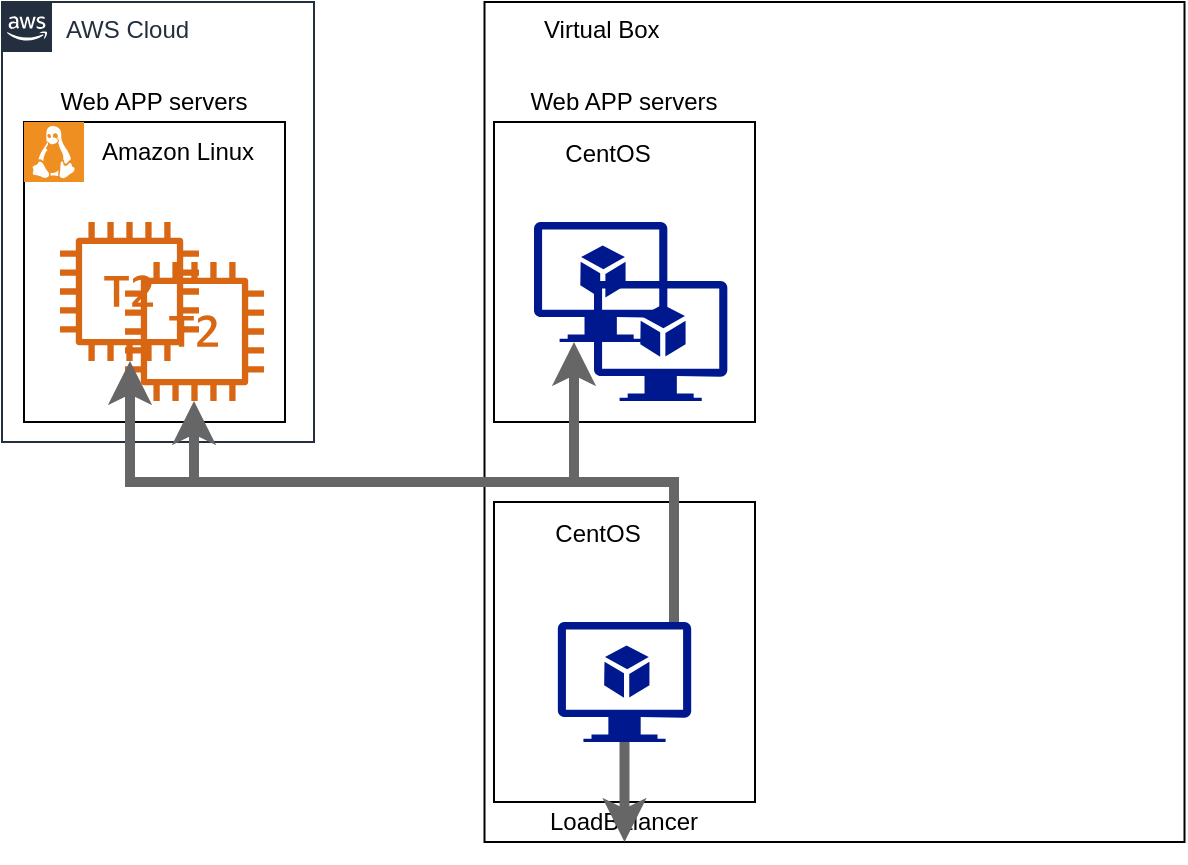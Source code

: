 <mxfile version="14.1.9" type="github"><diagram id="Ht1M8jgEwFfnCIfOTk4-" name="Page-1"><mxGraphModel dx="865" dy="1295" grid="1" gridSize="10" guides="1" tooltips="1" connect="1" arrows="1" fold="1" page="1" pageScale="1" pageWidth="1169" pageHeight="827" math="0" shadow="0"><root><mxCell id="0"/><mxCell id="1" parent="0"/><mxCell id="NLAMYtO9Em05IslKq7qE-7" value="" style="rounded=0;whiteSpace=wrap;html=1;fillColor=none;" vertex="1" parent="1"><mxGeometry x="455.25" y="-800" width="350" height="420" as="geometry"/></mxCell><mxCell id="UEzPUAAOIrF-is8g5C7q-175" value="AWS Cloud" style="points=[[0,0],[0.25,0],[0.5,0],[0.75,0],[1,0],[1,0.25],[1,0.5],[1,0.75],[1,1],[0.75,1],[0.5,1],[0.25,1],[0,1],[0,0.75],[0,0.5],[0,0.25]];outlineConnect=0;gradientColor=none;html=1;whiteSpace=wrap;fontSize=12;fontStyle=0;shape=mxgraph.aws4.group;grIcon=mxgraph.aws4.group_aws_cloud_alt;strokeColor=#232F3E;fillColor=none;verticalAlign=top;align=left;spacingLeft=30;fontColor=#232F3E;dashed=0;labelBackgroundColor=#ffffff;" parent="1" vertex="1"><mxGeometry x="214" y="-800" width="156" height="220" as="geometry"/></mxCell><mxCell id="NLAMYtO9Em05IslKq7qE-9" value="" style="shape=image;html=1;verticalAlign=top;verticalLabelPosition=bottom;labelBackgroundColor=#ffffff;imageAspect=0;aspect=fixed;image=https://cdn4.iconfinder.com/data/icons/technology-83/1000/vr_tv_virtual_virtual_reality_apple_box_virtual_box-128.png" vertex="1" parent="1"><mxGeometry x="455.25" y="-800" width="28" height="28" as="geometry"/></mxCell><mxCell id="NLAMYtO9Em05IslKq7qE-10" value="Virtual Box" style="text;html=1;strokeColor=none;fillColor=none;align=left;verticalAlign=middle;whiteSpace=wrap;rounded=0;" vertex="1" parent="1"><mxGeometry x="483.25" y="-796" width="80" height="20" as="geometry"/></mxCell><mxCell id="NLAMYtO9Em05IslKq7qE-21" value="" style="group" vertex="1" connectable="0" parent="1"><mxGeometry x="225" y="-740" width="130.5" height="150" as="geometry"/></mxCell><mxCell id="NLAMYtO9Em05IslKq7qE-6" value="" style="rounded=0;whiteSpace=wrap;html=1;" vertex="1" parent="NLAMYtO9Em05IslKq7qE-21"><mxGeometry width="130.5" height="150" as="geometry"/></mxCell><mxCell id="NLAMYtO9Em05IslKq7qE-1" value="" style="outlineConnect=0;fontColor=#232F3E;gradientColor=none;fillColor=#D86613;strokeColor=none;dashed=0;verticalLabelPosition=bottom;verticalAlign=top;align=center;html=1;fontSize=12;fontStyle=0;aspect=fixed;pointerEvents=1;shape=mxgraph.aws4.t2_instance;" vertex="1" parent="NLAMYtO9Em05IslKq7qE-21"><mxGeometry x="18" y="50" width="69.5" height="69.5" as="geometry"/></mxCell><mxCell id="NLAMYtO9Em05IslKq7qE-2" value="" style="outlineConnect=0;fontColor=#232F3E;gradientColor=none;fillColor=#D86613;strokeColor=none;dashed=0;verticalLabelPosition=bottom;verticalAlign=top;align=center;html=1;fontSize=12;fontStyle=0;aspect=fixed;pointerEvents=1;shape=mxgraph.aws4.t2_instance;" vertex="1" parent="NLAMYtO9Em05IslKq7qE-21"><mxGeometry x="50.5" y="70" width="69.5" height="69.5" as="geometry"/></mxCell><mxCell id="NLAMYtO9Em05IslKq7qE-5" value="" style="shadow=0;dashed=0;html=1;strokeColor=none;fillColor=#EF8F21;labelPosition=center;verticalLabelPosition=bottom;verticalAlign=top;align=center;outlineConnect=0;shape=mxgraph.veeam.linux;" vertex="1" parent="NLAMYtO9Em05IslKq7qE-21"><mxGeometry width="30" height="30" as="geometry"/></mxCell><mxCell id="NLAMYtO9Em05IslKq7qE-19" value="Amazon Linux" style="text;html=1;strokeColor=none;fillColor=none;align=left;verticalAlign=middle;whiteSpace=wrap;rounded=0;" vertex="1" parent="NLAMYtO9Em05IslKq7qE-21"><mxGeometry x="36.5" y="5" width="80.5" height="20" as="geometry"/></mxCell><mxCell id="NLAMYtO9Em05IslKq7qE-26" value="" style="group" vertex="1" connectable="0" parent="1"><mxGeometry x="460" y="-740" width="130.5" height="150" as="geometry"/></mxCell><mxCell id="NLAMYtO9Em05IslKq7qE-29" value="" style="group" vertex="1" connectable="0" parent="NLAMYtO9Em05IslKq7qE-26"><mxGeometry width="130.5" height="150" as="geometry"/></mxCell><mxCell id="NLAMYtO9Em05IslKq7qE-17" value="" style="rounded=0;whiteSpace=wrap;html=1;" vertex="1" parent="NLAMYtO9Em05IslKq7qE-29"><mxGeometry width="130.5" height="150" as="geometry"/></mxCell><mxCell id="NLAMYtO9Em05IslKq7qE-11" value="" style="aspect=fixed;pointerEvents=1;shadow=0;dashed=0;html=1;strokeColor=none;labelPosition=center;verticalLabelPosition=bottom;verticalAlign=top;align=center;fillColor=#00188D;shape=mxgraph.azure.virtual_machine_feature" vertex="1" parent="NLAMYtO9Em05IslKq7qE-29"><mxGeometry x="20" y="50" width="66.67" height="60" as="geometry"/></mxCell><mxCell id="NLAMYtO9Em05IslKq7qE-12" value="" style="shape=image;html=1;verticalAlign=top;verticalLabelPosition=bottom;labelBackgroundColor=#ffffff;imageAspect=0;aspect=fixed;image=https://cdn2.iconfinder.com/data/icons/fatcow/32x32/centos.png;fillColor=none;align=left;" vertex="1" parent="NLAMYtO9Em05IslKq7qE-29"><mxGeometry width="32" height="32" as="geometry"/></mxCell><mxCell id="NLAMYtO9Em05IslKq7qE-18" value="" style="aspect=fixed;pointerEvents=1;shadow=0;dashed=0;html=1;strokeColor=none;labelPosition=center;verticalLabelPosition=bottom;verticalAlign=top;align=center;fillColor=#00188D;shape=mxgraph.azure.virtual_machine_feature" vertex="1" parent="NLAMYtO9Em05IslKq7qE-29"><mxGeometry x="50" y="79.5" width="66.67" height="60" as="geometry"/></mxCell><mxCell id="NLAMYtO9Em05IslKq7qE-20" value="CentOS" style="text;html=1;strokeColor=none;fillColor=none;align=center;verticalAlign=middle;whiteSpace=wrap;rounded=0;" vertex="1" parent="NLAMYtO9Em05IslKq7qE-29"><mxGeometry x="37.0" y="6" width="40" height="20" as="geometry"/></mxCell><mxCell id="NLAMYtO9Em05IslKq7qE-30" value="Web APP servers" style="text;html=1;strokeColor=none;fillColor=none;align=center;verticalAlign=middle;whiteSpace=wrap;rounded=0;" vertex="1" parent="1"><mxGeometry x="240" y="-760" width="100" height="20" as="geometry"/></mxCell><mxCell id="NLAMYtO9Em05IslKq7qE-31" value="Web APP servers" style="text;html=1;strokeColor=none;fillColor=none;align=center;verticalAlign=middle;whiteSpace=wrap;rounded=0;" vertex="1" parent="1"><mxGeometry x="475.25" y="-760" width="100" height="20" as="geometry"/></mxCell><mxCell id="NLAMYtO9Em05IslKq7qE-32" value="" style="group" vertex="1" connectable="0" parent="1"><mxGeometry x="460" y="-550" width="130.5" height="150" as="geometry"/></mxCell><mxCell id="NLAMYtO9Em05IslKq7qE-33" value="" style="group" vertex="1" connectable="0" parent="NLAMYtO9Em05IslKq7qE-32"><mxGeometry width="130.5" height="150" as="geometry"/></mxCell><mxCell id="NLAMYtO9Em05IslKq7qE-34" value="" style="rounded=0;whiteSpace=wrap;html=1;" vertex="1" parent="NLAMYtO9Em05IslKq7qE-33"><mxGeometry width="130.5" height="150" as="geometry"/></mxCell><mxCell id="NLAMYtO9Em05IslKq7qE-35" value="" style="aspect=fixed;pointerEvents=1;shadow=0;dashed=0;html=1;strokeColor=none;labelPosition=center;verticalLabelPosition=bottom;verticalAlign=top;align=center;fillColor=#00188D;shape=mxgraph.azure.virtual_machine_feature" vertex="1" parent="NLAMYtO9Em05IslKq7qE-33"><mxGeometry x="31.92" y="60" width="66.67" height="60" as="geometry"/></mxCell><mxCell id="NLAMYtO9Em05IslKq7qE-36" value="" style="shape=image;html=1;verticalAlign=top;verticalLabelPosition=bottom;labelBackgroundColor=#ffffff;imageAspect=0;aspect=fixed;image=https://cdn2.iconfinder.com/data/icons/fatcow/32x32/centos.png;fillColor=none;align=left;" vertex="1" parent="NLAMYtO9Em05IslKq7qE-33"><mxGeometry width="32" height="32" as="geometry"/></mxCell><mxCell id="NLAMYtO9Em05IslKq7qE-38" value="CentOS" style="text;html=1;strokeColor=none;fillColor=none;align=center;verticalAlign=middle;whiteSpace=wrap;rounded=0;" vertex="1" parent="NLAMYtO9Em05IslKq7qE-33"><mxGeometry x="31.92" y="6" width="40" height="20" as="geometry"/></mxCell><mxCell id="NLAMYtO9Em05IslKq7qE-39" value="LoadBalancer" style="text;html=1;strokeColor=none;fillColor=none;align=center;verticalAlign=middle;whiteSpace=wrap;rounded=0;" vertex="1" parent="1"><mxGeometry x="475.25" y="-400" width="100" height="20" as="geometry"/></mxCell><mxCell id="NLAMYtO9Em05IslKq7qE-56" style="edgeStyle=orthogonalEdgeStyle;rounded=0;orthogonalLoop=1;jettySize=auto;html=1;strokeWidth=5;fontSize=11;fillColor=#f5f5f5;strokeColor=#666666;" edge="1" parent="1" source="NLAMYtO9Em05IslKq7qE-35" target="NLAMYtO9Em05IslKq7qE-2"><mxGeometry relative="1" as="geometry"><Array as="points"><mxPoint x="550" y="-560"/><mxPoint x="310" y="-560"/></Array></mxGeometry></mxCell><mxCell id="NLAMYtO9Em05IslKq7qE-57" style="edgeStyle=orthogonalEdgeStyle;rounded=0;orthogonalLoop=1;jettySize=auto;html=1;strokeWidth=5;fontSize=11;fillColor=#f5f5f5;strokeColor=#666666;" edge="1" parent="1" source="NLAMYtO9Em05IslKq7qE-35" target="NLAMYtO9Em05IslKq7qE-7"><mxGeometry relative="1" as="geometry"><Array as="points"><mxPoint x="550" y="-600"/><mxPoint x="551" y="-600"/></Array></mxGeometry></mxCell><mxCell id="NLAMYtO9Em05IslKq7qE-58" style="edgeStyle=orthogonalEdgeStyle;rounded=0;orthogonalLoop=1;jettySize=auto;html=1;strokeWidth=5;fontSize=11;fillColor=#f5f5f5;strokeColor=#666666;" edge="1" parent="1" source="NLAMYtO9Em05IslKq7qE-35" target="NLAMYtO9Em05IslKq7qE-11"><mxGeometry relative="1" as="geometry"><mxPoint x="502" y="-620" as="targetPoint"/><Array as="points"><mxPoint x="550" y="-560"/><mxPoint x="500" y="-560"/></Array></mxGeometry></mxCell><mxCell id="NLAMYtO9Em05IslKq7qE-59" style="edgeStyle=orthogonalEdgeStyle;rounded=0;orthogonalLoop=1;jettySize=auto;html=1;strokeWidth=5;fontSize=11;fillColor=#f5f5f5;strokeColor=#666666;" edge="1" parent="1" source="NLAMYtO9Em05IslKq7qE-35" target="NLAMYtO9Em05IslKq7qE-1"><mxGeometry relative="1" as="geometry"><Array as="points"><mxPoint x="550" y="-560"/><mxPoint x="278" y="-560"/></Array></mxGeometry></mxCell></root></mxGraphModel></diagram></mxfile>